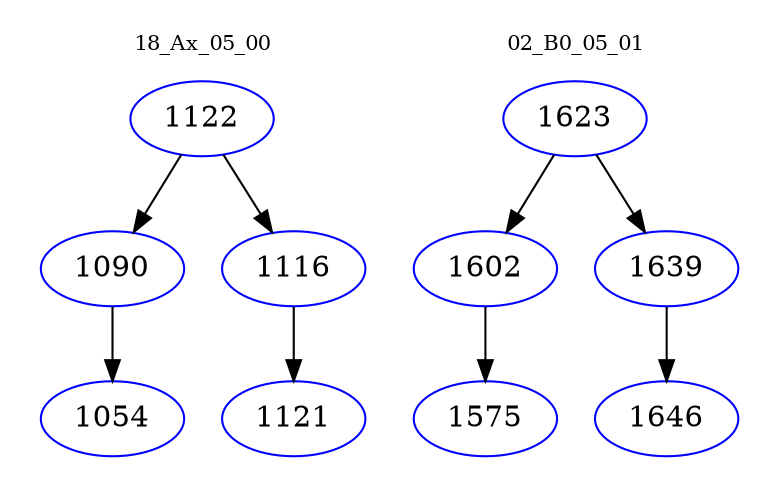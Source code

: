 digraph{
subgraph cluster_0 {
color = white
label = "18_Ax_05_00";
fontsize=10;
T0_1122 [label="1122", color="blue"]
T0_1122 -> T0_1090 [color="black"]
T0_1090 [label="1090", color="blue"]
T0_1090 -> T0_1054 [color="black"]
T0_1054 [label="1054", color="blue"]
T0_1122 -> T0_1116 [color="black"]
T0_1116 [label="1116", color="blue"]
T0_1116 -> T0_1121 [color="black"]
T0_1121 [label="1121", color="blue"]
}
subgraph cluster_1 {
color = white
label = "02_B0_05_01";
fontsize=10;
T1_1623 [label="1623", color="blue"]
T1_1623 -> T1_1602 [color="black"]
T1_1602 [label="1602", color="blue"]
T1_1602 -> T1_1575 [color="black"]
T1_1575 [label="1575", color="blue"]
T1_1623 -> T1_1639 [color="black"]
T1_1639 [label="1639", color="blue"]
T1_1639 -> T1_1646 [color="black"]
T1_1646 [label="1646", color="blue"]
}
}
